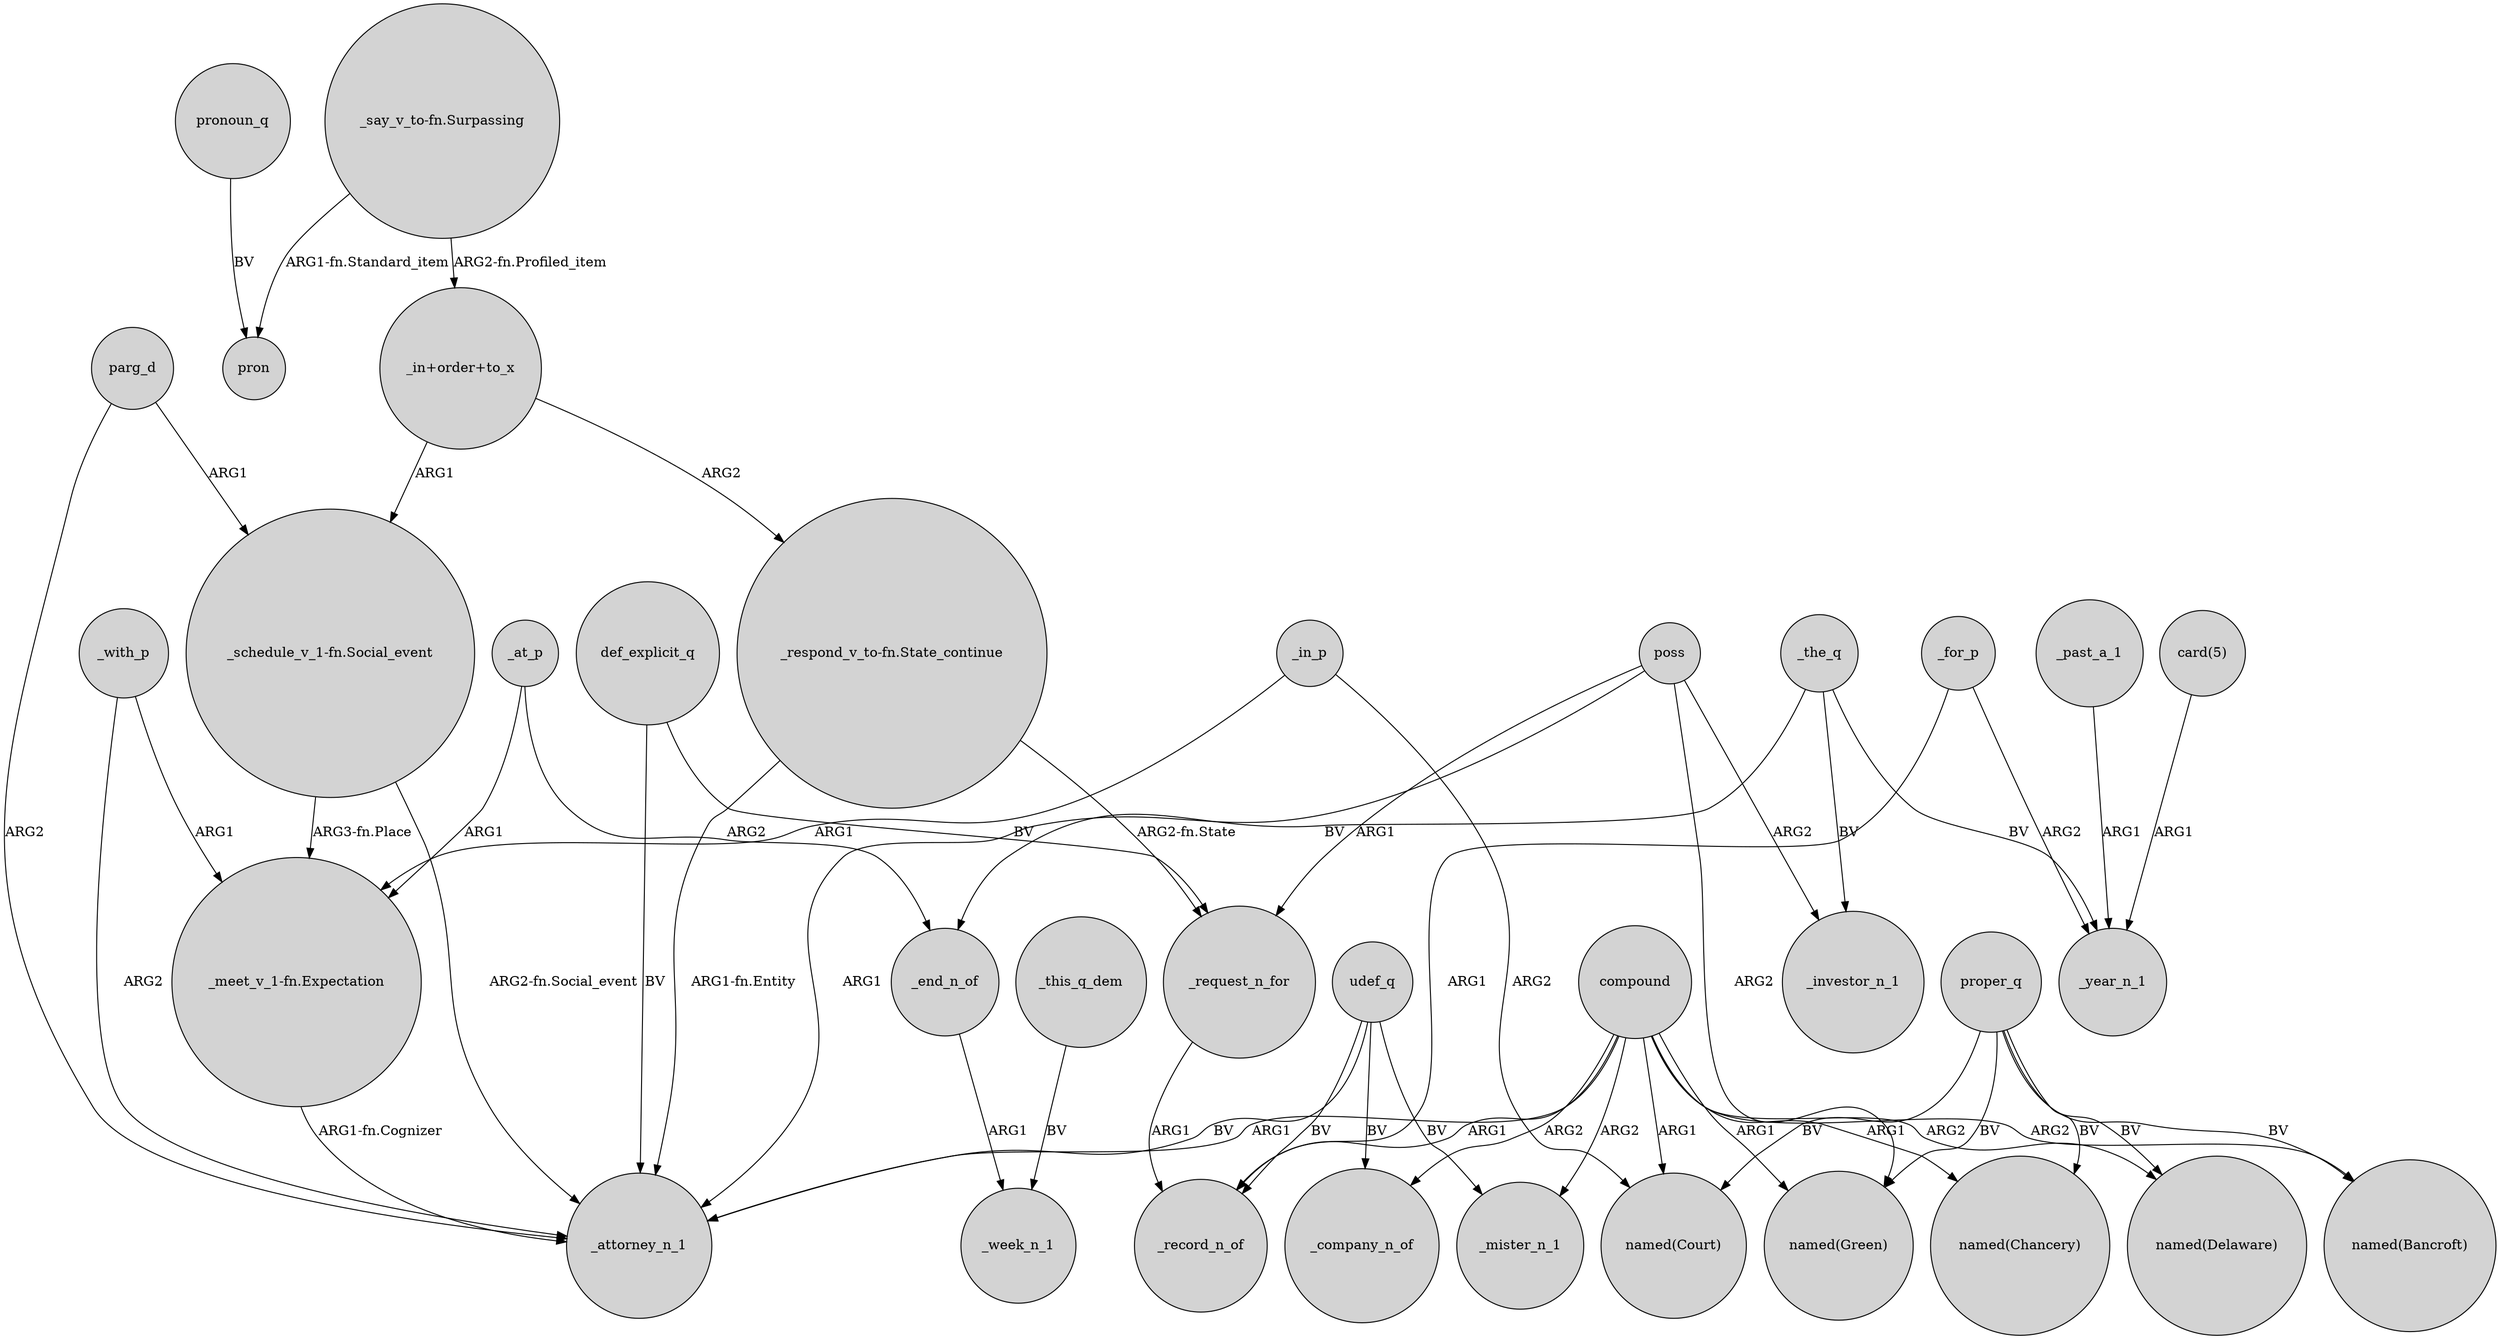 digraph {
	node [shape=circle style=filled]
	_the_q -> _investor_n_1 [label=BV]
	_end_n_of -> _week_n_1 [label=ARG1]
	_at_p -> _end_n_of [label=ARG2]
	compound -> _mister_n_1 [label=ARG2]
	def_explicit_q -> _request_n_for [label=BV]
	udef_q -> _record_n_of [label=BV]
	_for_p -> _record_n_of [label=ARG1]
	compound -> _record_n_of [label=ARG1]
	compound -> _attorney_n_1 [label=ARG1]
	"_schedule_v_1-fn.Social_event" -> "_meet_v_1-fn.Expectation" [label="ARG3-fn.Place"]
	compound -> "named(Delaware)" [label=ARG2]
	"_schedule_v_1-fn.Social_event" -> _attorney_n_1 [label="ARG2-fn.Social_event"]
	"_in+order+to_x" -> "_respond_v_to-fn.State_continue" [label=ARG2]
	udef_q -> _mister_n_1 [label=BV]
	compound -> _company_n_of [label=ARG2]
	"_respond_v_to-fn.State_continue" -> _request_n_for [label="ARG2-fn.State"]
	"_in+order+to_x" -> "_schedule_v_1-fn.Social_event" [label=ARG1]
	pronoun_q -> pron [label=BV]
	compound -> "named(Green)" [label=ARG1]
	proper_q -> "named(Court)" [label=BV]
	def_explicit_q -> _attorney_n_1 [label=BV]
	_the_q -> _year_n_1 [label=BV]
	parg_d -> "_schedule_v_1-fn.Social_event" [label=ARG1]
	poss -> _attorney_n_1 [label=ARG1]
	poss -> _investor_n_1 [label=ARG2]
	"_respond_v_to-fn.State_continue" -> _attorney_n_1 [label="ARG1-fn.Entity"]
	udef_q -> _company_n_of [label=BV]
	proper_q -> "named(Bancroft)" [label=BV]
	"_meet_v_1-fn.Expectation" -> _attorney_n_1 [label="ARG1-fn.Cognizer"]
	_at_p -> "_meet_v_1-fn.Expectation" [label=ARG1]
	_with_p -> "_meet_v_1-fn.Expectation" [label=ARG1]
	_in_p -> "named(Court)" [label=ARG2]
	poss -> _request_n_for [label=ARG1]
	poss -> "named(Green)" [label=ARG2]
	proper_q -> "named(Delaware)" [label=BV]
	parg_d -> _attorney_n_1 [label=ARG2]
	proper_q -> "named(Chancery)" [label=BV]
	"card(5)" -> _year_n_1 [label=ARG1]
	_past_a_1 -> _year_n_1 [label=ARG1]
	compound -> "named(Bancroft)" [label=ARG2]
	udef_q -> _attorney_n_1 [label=BV]
	_for_p -> _year_n_1 [label=ARG2]
	compound -> "named(Court)" [label=ARG1]
	"_say_v_to-fn.Surpassing" -> "_in+order+to_x" [label="ARG2-fn.Profiled_item"]
	_with_p -> _attorney_n_1 [label=ARG2]
	proper_q -> "named(Green)" [label=BV]
	compound -> "named(Chancery)" [label=ARG1]
	_this_q_dem -> _week_n_1 [label=BV]
	_in_p -> "_meet_v_1-fn.Expectation" [label=ARG1]
	_the_q -> _end_n_of [label=BV]
	"_say_v_to-fn.Surpassing" -> pron [label="ARG1-fn.Standard_item"]
	_request_n_for -> _record_n_of [label=ARG1]
}
